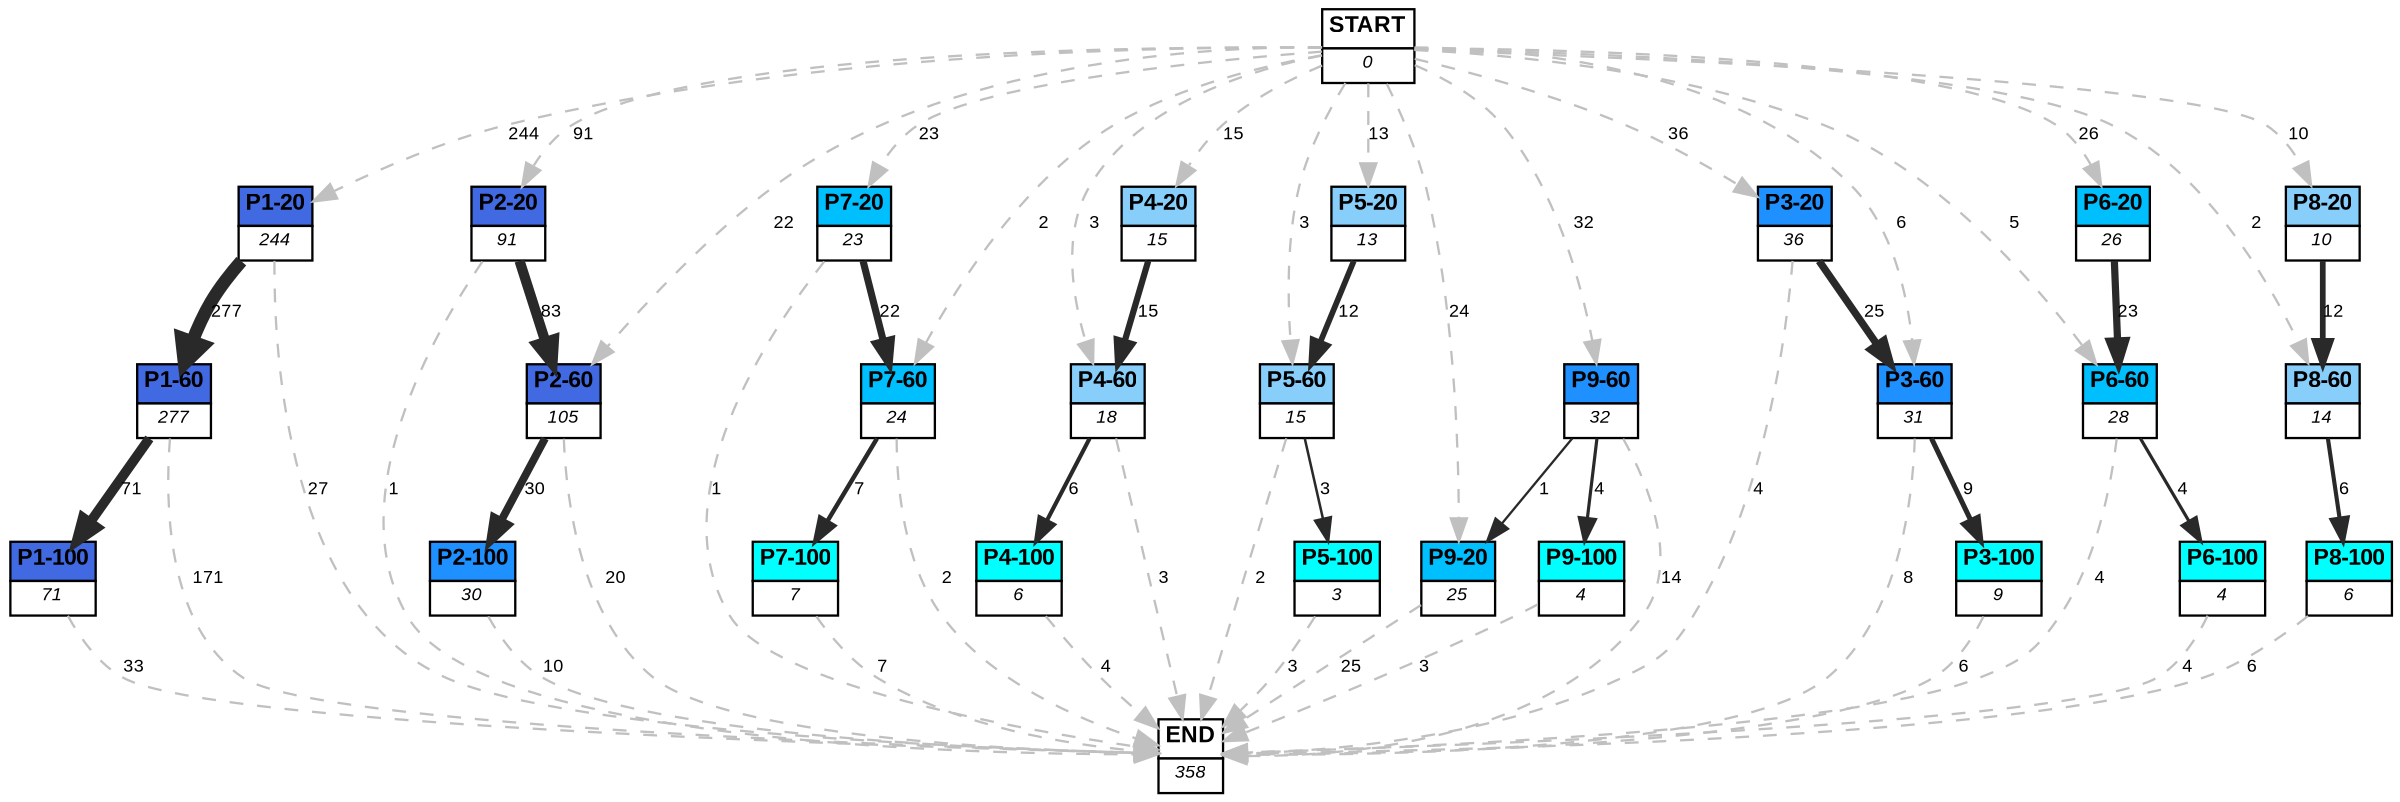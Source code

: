 digraph graphname {
	dpi = 150
	size="16,11!";
	margin = 0;
"START" [shape=plain, label=<<table border="0" cellborder="1" cellspacing="0"><tr><td bgcolor="white"><FONT face="Arial" POINT-SIZE="10"><b>START</b></FONT></td></tr><tr><td bgcolor="white"><FONT face="Arial" POINT-SIZE="8"><i>0</i></FONT></td></tr></table>>]

"P1-20" [shape=plain, label=<<table border="0" cellborder="1" cellspacing="0"><tr><td bgcolor="royalblue"><FONT face="Arial" POINT-SIZE="10"><b>P1-20</b></FONT></td></tr><tr><td bgcolor="white"><FONT face="Arial" POINT-SIZE="8"><i>244</i></FONT></td></tr></table>>]

"P1-60" [shape=plain, label=<<table border="0" cellborder="1" cellspacing="0"><tr><td bgcolor="royalblue"><FONT face="Arial" POINT-SIZE="10"><b>P1-60</b></FONT></td></tr><tr><td bgcolor="white"><FONT face="Arial" POINT-SIZE="8"><i>277</i></FONT></td></tr></table>>]

"P2-20" [shape=plain, label=<<table border="0" cellborder="1" cellspacing="0"><tr><td bgcolor="royalblue"><FONT face="Arial" POINT-SIZE="10"><b>P2-20</b></FONT></td></tr><tr><td bgcolor="white"><FONT face="Arial" POINT-SIZE="8"><i>91</i></FONT></td></tr></table>>]

"P2-60" [shape=plain, label=<<table border="0" cellborder="1" cellspacing="0"><tr><td bgcolor="royalblue"><FONT face="Arial" POINT-SIZE="10"><b>P2-60</b></FONT></td></tr><tr><td bgcolor="white"><FONT face="Arial" POINT-SIZE="8"><i>105</i></FONT></td></tr></table>>]

"P7-20" [shape=plain, label=<<table border="0" cellborder="1" cellspacing="0"><tr><td bgcolor="deepskyblue"><FONT face="Arial" POINT-SIZE="10"><b>P7-20</b></FONT></td></tr><tr><td bgcolor="white"><FONT face="Arial" POINT-SIZE="8"><i>23</i></FONT></td></tr></table>>]

"P7-60" [shape=plain, label=<<table border="0" cellborder="1" cellspacing="0"><tr><td bgcolor="deepskyblue"><FONT face="Arial" POINT-SIZE="10"><b>P7-60</b></FONT></td></tr><tr><td bgcolor="white"><FONT face="Arial" POINT-SIZE="8"><i>24</i></FONT></td></tr></table>>]

"P8-20" [shape=plain, label=<<table border="0" cellborder="1" cellspacing="0"><tr><td bgcolor="lightskyblue"><FONT face="Arial" POINT-SIZE="10"><b>P8-20</b></FONT></td></tr><tr><td bgcolor="white"><FONT face="Arial" POINT-SIZE="8"><i>10</i></FONT></td></tr></table>>]

"P8-60" [shape=plain, label=<<table border="0" cellborder="1" cellspacing="0"><tr><td bgcolor="lightskyblue"><FONT face="Arial" POINT-SIZE="10"><b>P8-60</b></FONT></td></tr><tr><td bgcolor="white"><FONT face="Arial" POINT-SIZE="8"><i>14</i></FONT></td></tr></table>>]

"P4-20" [shape=plain, label=<<table border="0" cellborder="1" cellspacing="0"><tr><td bgcolor="lightskyblue"><FONT face="Arial" POINT-SIZE="10"><b>P4-20</b></FONT></td></tr><tr><td bgcolor="white"><FONT face="Arial" POINT-SIZE="8"><i>15</i></FONT></td></tr></table>>]

"P4-60" [shape=plain, label=<<table border="0" cellborder="1" cellspacing="0"><tr><td bgcolor="lightskyblue"><FONT face="Arial" POINT-SIZE="10"><b>P4-60</b></FONT></td></tr><tr><td bgcolor="white"><FONT face="Arial" POINT-SIZE="8"><i>18</i></FONT></td></tr></table>>]

"P5-20" [shape=plain, label=<<table border="0" cellborder="1" cellspacing="0"><tr><td bgcolor="lightskyblue"><FONT face="Arial" POINT-SIZE="10"><b>P5-20</b></FONT></td></tr><tr><td bgcolor="white"><FONT face="Arial" POINT-SIZE="8"><i>13</i></FONT></td></tr></table>>]

"P5-60" [shape=plain, label=<<table border="0" cellborder="1" cellspacing="0"><tr><td bgcolor="lightskyblue"><FONT face="Arial" POINT-SIZE="10"><b>P5-60</b></FONT></td></tr><tr><td bgcolor="white"><FONT face="Arial" POINT-SIZE="8"><i>15</i></FONT></td></tr></table>>]

"P9-20" [shape=plain, label=<<table border="0" cellborder="1" cellspacing="0"><tr><td bgcolor="deepskyblue"><FONT face="Arial" POINT-SIZE="10"><b>P9-20</b></FONT></td></tr><tr><td bgcolor="white"><FONT face="Arial" POINT-SIZE="8"><i>25</i></FONT></td></tr></table>>]

"P9-60" [shape=plain, label=<<table border="0" cellborder="1" cellspacing="0"><tr><td bgcolor="dodgerblue"><FONT face="Arial" POINT-SIZE="10"><b>P9-60</b></FONT></td></tr><tr><td bgcolor="white"><FONT face="Arial" POINT-SIZE="8"><i>32</i></FONT></td></tr></table>>]

"P3-20" [shape=plain, label=<<table border="0" cellborder="1" cellspacing="0"><tr><td bgcolor="dodgerblue"><FONT face="Arial" POINT-SIZE="10"><b>P3-20</b></FONT></td></tr><tr><td bgcolor="white"><FONT face="Arial" POINT-SIZE="8"><i>36</i></FONT></td></tr></table>>]

"P2-100" [shape=plain, label=<<table border="0" cellborder="1" cellspacing="0"><tr><td bgcolor="dodgerblue"><FONT face="Arial" POINT-SIZE="10"><b>P2-100</b></FONT></td></tr><tr><td bgcolor="white"><FONT face="Arial" POINT-SIZE="8"><i>30</i></FONT></td></tr></table>>]

"P1-100" [shape=plain, label=<<table border="0" cellborder="1" cellspacing="0"><tr><td bgcolor="royalblue"><FONT face="Arial" POINT-SIZE="10"><b>P1-100</b></FONT></td></tr><tr><td bgcolor="white"><FONT face="Arial" POINT-SIZE="8"><i>71</i></FONT></td></tr></table>>]

"P9-100" [shape=plain, label=<<table border="0" cellborder="1" cellspacing="0"><tr><td bgcolor="aqua"><FONT face="Arial" POINT-SIZE="10"><b>P9-100</b></FONT></td></tr><tr><td bgcolor="white"><FONT face="Arial" POINT-SIZE="8"><i>4</i></FONT></td></tr></table>>]

"P4-100" [shape=plain, label=<<table border="0" cellborder="1" cellspacing="0"><tr><td bgcolor="aqua"><FONT face="Arial" POINT-SIZE="10"><b>P4-100</b></FONT></td></tr><tr><td bgcolor="white"><FONT face="Arial" POINT-SIZE="8"><i>6</i></FONT></td></tr></table>>]

"P7-100" [shape=plain, label=<<table border="0" cellborder="1" cellspacing="0"><tr><td bgcolor="aqua"><FONT face="Arial" POINT-SIZE="10"><b>P7-100</b></FONT></td></tr><tr><td bgcolor="white"><FONT face="Arial" POINT-SIZE="8"><i>7</i></FONT></td></tr></table>>]

"P3-60" [shape=plain, label=<<table border="0" cellborder="1" cellspacing="0"><tr><td bgcolor="dodgerblue"><FONT face="Arial" POINT-SIZE="10"><b>P3-60</b></FONT></td></tr><tr><td bgcolor="white"><FONT face="Arial" POINT-SIZE="8"><i>31</i></FONT></td></tr></table>>]

"P6-60" [shape=plain, label=<<table border="0" cellborder="1" cellspacing="0"><tr><td bgcolor="deepskyblue"><FONT face="Arial" POINT-SIZE="10"><b>P6-60</b></FONT></td></tr><tr><td bgcolor="white"><FONT face="Arial" POINT-SIZE="8"><i>28</i></FONT></td></tr></table>>]

"P6-20" [shape=plain, label=<<table border="0" cellborder="1" cellspacing="0"><tr><td bgcolor="deepskyblue"><FONT face="Arial" POINT-SIZE="10"><b>P6-20</b></FONT></td></tr><tr><td bgcolor="white"><FONT face="Arial" POINT-SIZE="8"><i>26</i></FONT></td></tr></table>>]

"P8-100" [shape=plain, label=<<table border="0" cellborder="1" cellspacing="0"><tr><td bgcolor="aqua"><FONT face="Arial" POINT-SIZE="10"><b>P8-100</b></FONT></td></tr><tr><td bgcolor="white"><FONT face="Arial" POINT-SIZE="8"><i>6</i></FONT></td></tr></table>>]

"P6-100" [shape=plain, label=<<table border="0" cellborder="1" cellspacing="0"><tr><td bgcolor="aqua"><FONT face="Arial" POINT-SIZE="10"><b>P6-100</b></FONT></td></tr><tr><td bgcolor="white"><FONT face="Arial" POINT-SIZE="8"><i>4</i></FONT></td></tr></table>>]

"P5-100" [shape=plain, label=<<table border="0" cellborder="1" cellspacing="0"><tr><td bgcolor="aqua"><FONT face="Arial" POINT-SIZE="10"><b>P5-100</b></FONT></td></tr><tr><td bgcolor="white"><FONT face="Arial" POINT-SIZE="8"><i>3</i></FONT></td></tr></table>>]

"P3-100" [shape=plain, label=<<table border="0" cellborder="1" cellspacing="0"><tr><td bgcolor="aqua"><FONT face="Arial" POINT-SIZE="10"><b>P3-100</b></FONT></td></tr><tr><td bgcolor="white"><FONT face="Arial" POINT-SIZE="8"><i>9</i></FONT></td></tr></table>>]

"END" [shape=plain, label=<<table border="0" cellborder="1" cellspacing="0"><tr><td bgcolor="white"><FONT face="Arial" POINT-SIZE="10"><b>END</b></FONT></td></tr><tr><td bgcolor="white"><FONT face="Arial" POINT-SIZE="8"><i>358</i></FONT></td></tr></table>>]

"START" -> "P1-20" [ style = dashed color=grey label ="244" labelfloat=false fontname="Arial" fontsize=8]

"START" -> "P2-20" [ style = dashed color=grey label ="91" labelfloat=false fontname="Arial" fontsize=8]

"START" -> "P2-60" [ style = dashed color=grey label ="22" labelfloat=false fontname="Arial" fontsize=8]

"START" -> "P7-20" [ style = dashed color=grey label ="23" labelfloat=false fontname="Arial" fontsize=8]

"START" -> "P7-60" [ style = dashed color=grey label ="2" labelfloat=false fontname="Arial" fontsize=8]

"START" -> "P8-20" [ style = dashed color=grey label ="10" labelfloat=false fontname="Arial" fontsize=8]

"START" -> "P8-60" [ style = dashed color=grey label ="2" labelfloat=false fontname="Arial" fontsize=8]

"START" -> "P4-20" [ style = dashed color=grey label ="15" labelfloat=false fontname="Arial" fontsize=8]

"START" -> "P4-60" [ style = dashed color=grey label ="3" labelfloat=false fontname="Arial" fontsize=8]

"START" -> "P5-20" [ style = dashed color=grey label ="13" labelfloat=false fontname="Arial" fontsize=8]

"START" -> "P5-60" [ style = dashed color=grey label ="3" labelfloat=false fontname="Arial" fontsize=8]

"START" -> "P9-20" [ style = dashed color=grey label ="24" labelfloat=false fontname="Arial" fontsize=8]

"START" -> "P9-60" [ style = dashed color=grey label ="32" labelfloat=false fontname="Arial" fontsize=8]

"START" -> "P3-20" [ style = dashed color=grey label ="36" labelfloat=false fontname="Arial" fontsize=8]

"START" -> "P3-60" [ style = dashed color=grey label ="6" labelfloat=false fontname="Arial" fontsize=8]

"START" -> "P6-60" [ style = dashed color=grey label ="5" labelfloat=false fontname="Arial" fontsize=8]

"START" -> "P6-20" [ style = dashed color=grey label ="26" labelfloat=false fontname="Arial" fontsize=8]

"P1-20" -> "P1-60" [ color=grey16 penwidth = "5.62401750618734"label ="277" labelfloat=false fontname="Arial" fontsize=8]

"P1-20" -> "END" [ style = dashed color=grey label ="27" labelfloat=false fontname="Arial" fontsize=8]

"P1-60" -> "P1-100" [ color=grey16 penwidth = "4.26267987704132"label ="71" labelfloat=false fontname="Arial" fontsize=8]

"P1-60" -> "END" [ style = dashed color=grey label ="171" labelfloat=false fontname="Arial" fontsize=8]

"P2-20" -> "P2-60" [ color=grey16 penwidth = "4.4188406077966"label ="83" labelfloat=false fontname="Arial" fontsize=8]

"P2-20" -> "END" [ style = dashed color=grey label ="1" labelfloat=false fontname="Arial" fontsize=8]

"P2-60" -> "P2-100" [ color=grey16 penwidth = "3.40119738166216"label ="30" labelfloat=false fontname="Arial" fontsize=8]

"P2-60" -> "END" [ style = dashed color=grey label ="20" labelfloat=false fontname="Arial" fontsize=8]

"P7-20" -> "P7-60" [ color=grey16 penwidth = "3.09104245335832"label ="22" labelfloat=false fontname="Arial" fontsize=8]

"P7-20" -> "END" [ style = dashed color=grey label ="1" labelfloat=false fontname="Arial" fontsize=8]

"P7-60" -> "P7-100" [ color=grey16 penwidth = "1.94591014905531"label ="7" labelfloat=false fontname="Arial" fontsize=8]

"P7-60" -> "END" [ style = dashed color=grey label ="2" labelfloat=false fontname="Arial" fontsize=8]

"P8-20" -> "P8-60" [ color=grey16 penwidth = "2.484906649788"label ="12" labelfloat=false fontname="Arial" fontsize=8]

"P8-60" -> "P8-100" [ color=grey16 penwidth = "1.79175946922805"label ="6" labelfloat=false fontname="Arial" fontsize=8]

"P4-20" -> "P4-60" [ color=grey16 penwidth = "2.70805020110221"label ="15" labelfloat=false fontname="Arial" fontsize=8]

"P4-60" -> "P4-100" [ color=grey16 penwidth = "1.79175946922805"label ="6" labelfloat=false fontname="Arial" fontsize=8]

"P4-60" -> "END" [ style = dashed color=grey label ="3" labelfloat=false fontname="Arial" fontsize=8]

"P5-20" -> "P5-60" [ color=grey16 penwidth = "2.484906649788"label ="12" labelfloat=false fontname="Arial" fontsize=8]

"P5-60" -> "P5-100" [ color=grey16 penwidth = "1.09861228866811"label ="3" labelfloat=false fontname="Arial" fontsize=8]

"P5-60" -> "END" [ style = dashed color=grey label ="2" labelfloat=false fontname="Arial" fontsize=8]

"P9-20" -> "END" [ style = dashed color=grey label ="25" labelfloat=false fontname="Arial" fontsize=8]

"P9-60" -> "P9-20" [ color=grey16 penwidth = "1"label ="1" labelfloat=false fontname="Arial" fontsize=8]

"P9-60" -> "P9-100" [ color=grey16 penwidth = "1.38629436111989"label ="4" labelfloat=false fontname="Arial" fontsize=8]

"P9-60" -> "END" [ style = dashed color=grey label ="14" labelfloat=false fontname="Arial" fontsize=8]

"P3-20" -> "P3-60" [ color=grey16 penwidth = "3.2188758248682"label ="25" labelfloat=false fontname="Arial" fontsize=8]

"P3-20" -> "END" [ style = dashed color=grey label ="4" labelfloat=false fontname="Arial" fontsize=8]

"P2-100" -> "END" [ style = dashed color=grey label ="10" labelfloat=false fontname="Arial" fontsize=8]

"P1-100" -> "END" [ style = dashed color=grey label ="33" labelfloat=false fontname="Arial" fontsize=8]

"P9-100" -> "END" [ style = dashed color=grey label ="3" labelfloat=false fontname="Arial" fontsize=8]

"P4-100" -> "END" [ style = dashed color=grey label ="4" labelfloat=false fontname="Arial" fontsize=8]

"P7-100" -> "END" [ style = dashed color=grey label ="7" labelfloat=false fontname="Arial" fontsize=8]

"P3-60" -> "P3-100" [ color=grey16 penwidth = "2.19722457733622"label ="9" labelfloat=false fontname="Arial" fontsize=8]

"P3-60" -> "END" [ style = dashed color=grey label ="8" labelfloat=false fontname="Arial" fontsize=8]

"P6-60" -> "P6-100" [ color=grey16 penwidth = "1.38629436111989"label ="4" labelfloat=false fontname="Arial" fontsize=8]

"P6-60" -> "END" [ style = dashed color=grey label ="4" labelfloat=false fontname="Arial" fontsize=8]

"P6-20" -> "P6-60" [ color=grey16 penwidth = "3.13549421592915"label ="23" labelfloat=false fontname="Arial" fontsize=8]

"P8-100" -> "END" [ style = dashed color=grey label ="6" labelfloat=false fontname="Arial" fontsize=8]

"P6-100" -> "END" [ style = dashed color=grey label ="4" labelfloat=false fontname="Arial" fontsize=8]

"P5-100" -> "END" [ style = dashed color=grey label ="3" labelfloat=false fontname="Arial" fontsize=8]

"P3-100" -> "END" [ style = dashed color=grey label ="6" labelfloat=false fontname="Arial" fontsize=8]

}
